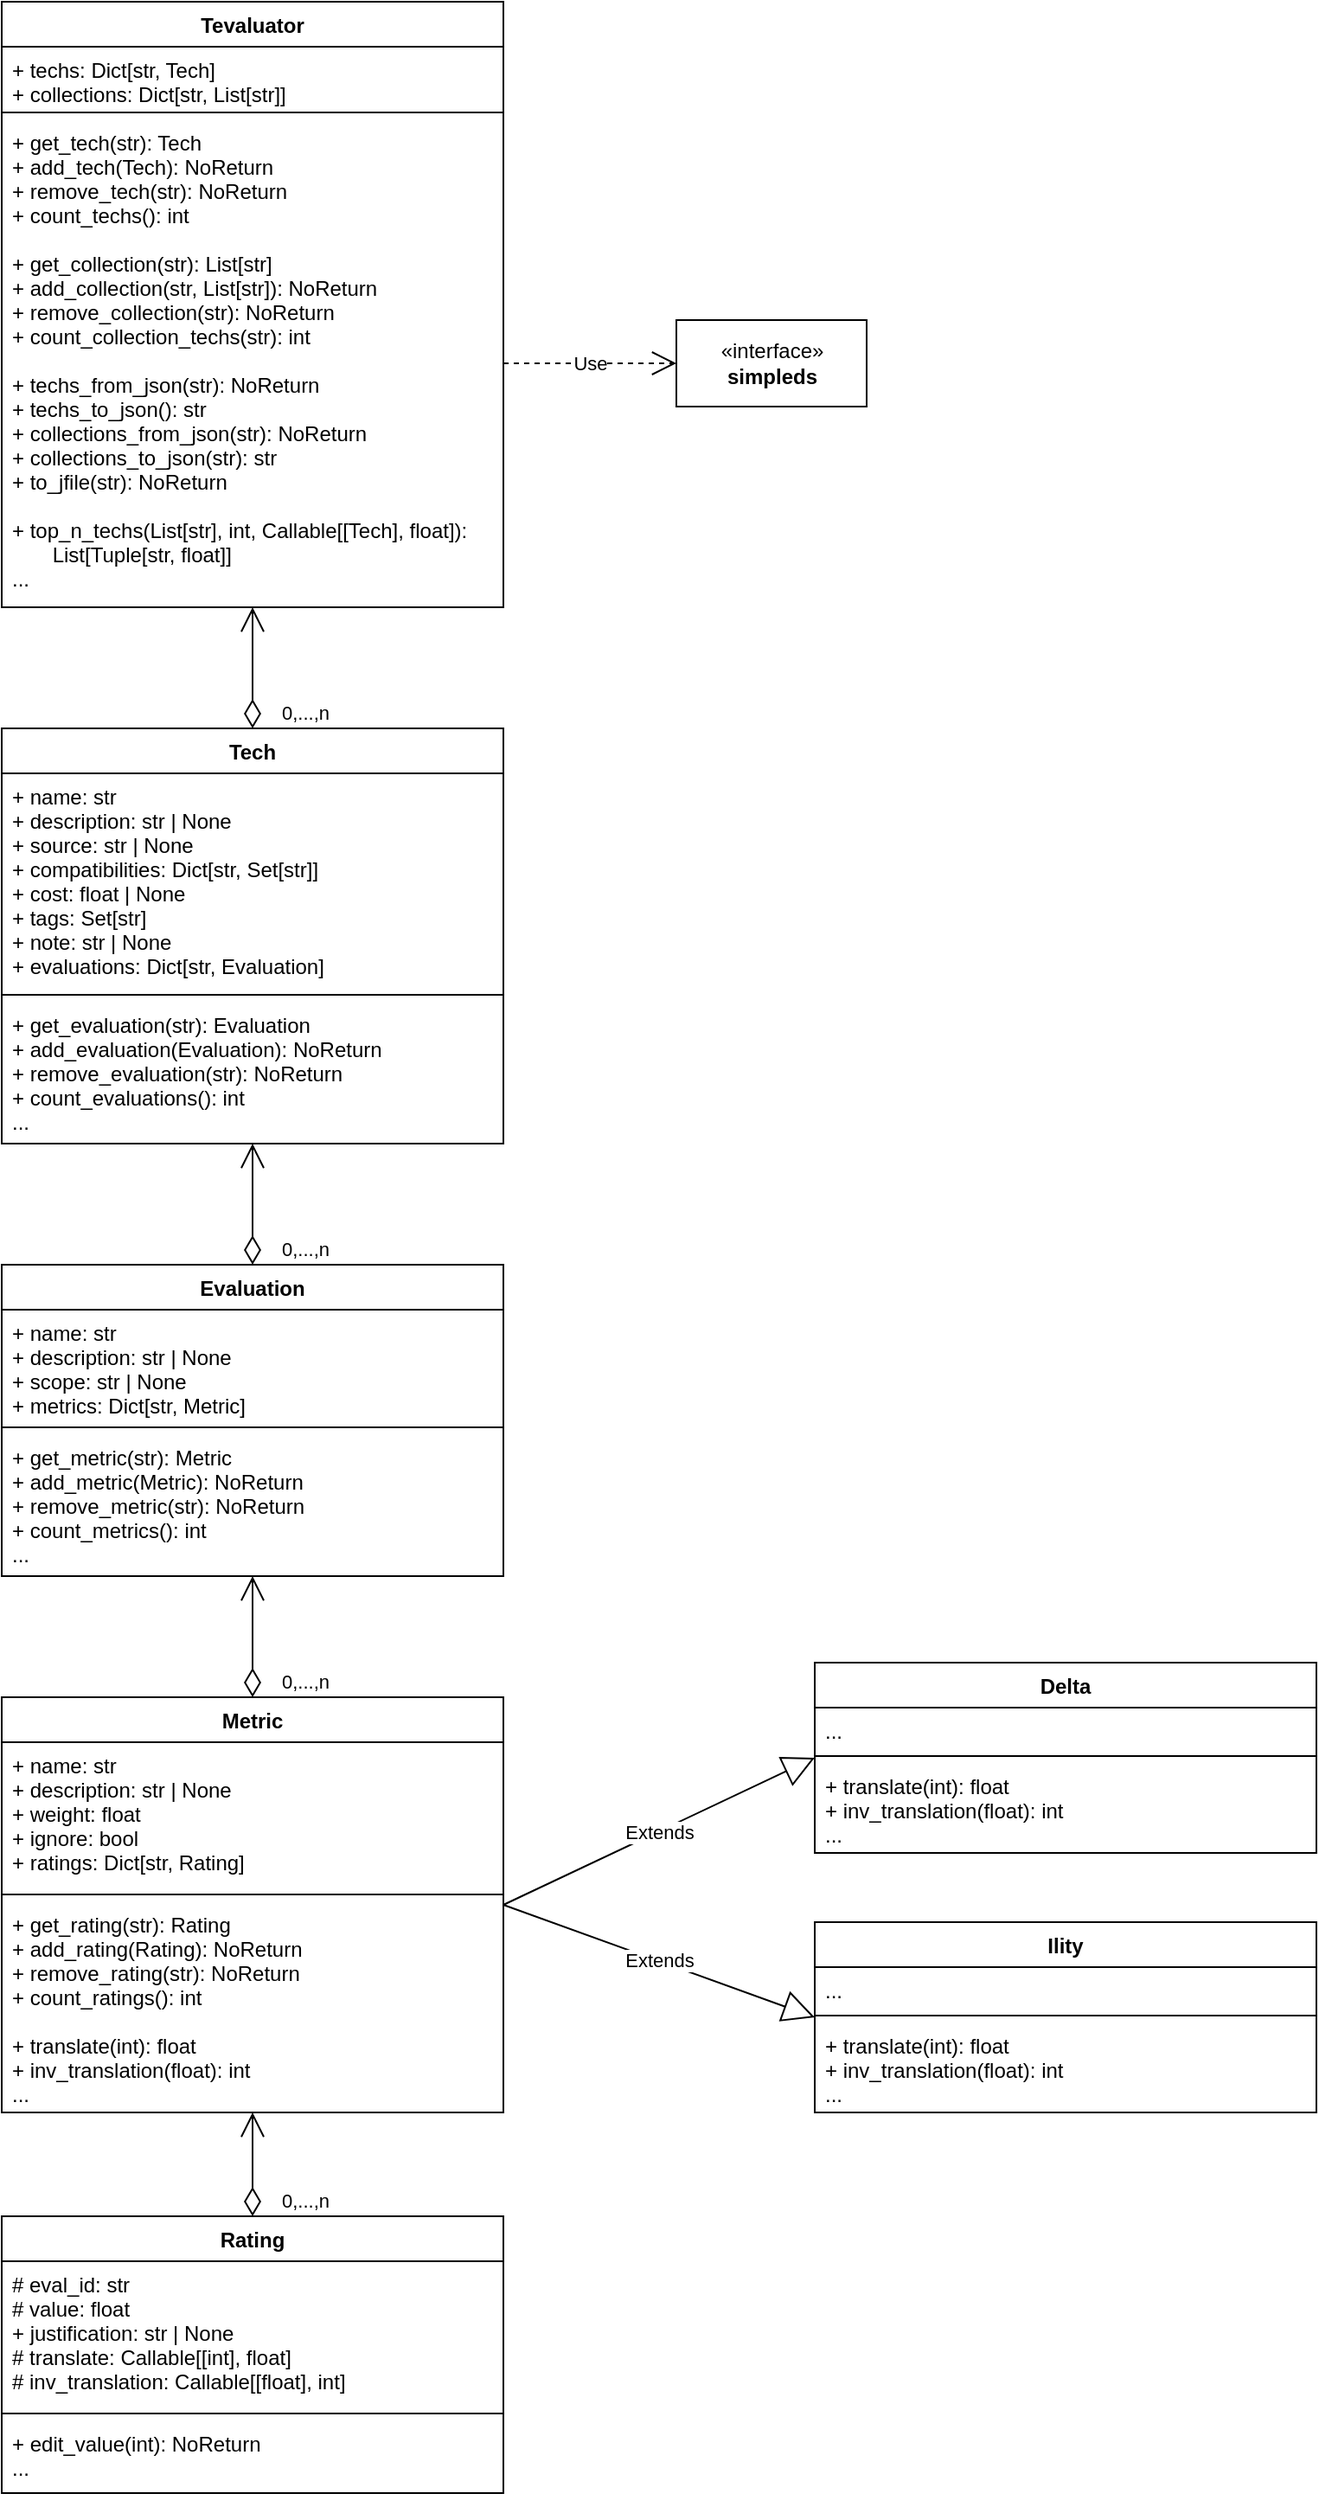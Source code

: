 <mxfile version="14.4.4"><diagram id="xLuUHQMOhoQGWzVQ8XGE" name="Page-1"><mxGraphModel dx="946" dy="640" grid="1" gridSize="10" guides="1" tooltips="1" connect="1" arrows="1" fold="1" page="1" pageScale="1" pageWidth="850" pageHeight="1100" math="0" shadow="0"><root><mxCell id="0"/><mxCell id="1" parent="0"/><mxCell id="Ey95dYdhwZUbtKy4ExwD-1" value="Tevaluator" style="swimlane;fontStyle=1;align=center;verticalAlign=top;childLayout=stackLayout;horizontal=1;startSize=26;horizontalStack=0;resizeParent=1;resizeParentMax=0;resizeLast=0;collapsible=1;marginBottom=0;" vertex="1" parent="1"><mxGeometry x="190" y="50" width="290" height="350" as="geometry"/></mxCell><mxCell id="Ey95dYdhwZUbtKy4ExwD-2" value="+ techs: Dict[str, Tech]&#xA;+ collections: Dict[str, List[str]]&#xA;" style="text;strokeColor=none;fillColor=none;align=left;verticalAlign=top;spacingLeft=4;spacingRight=4;overflow=hidden;rotatable=0;points=[[0,0.5],[1,0.5]];portConstraint=eastwest;" vertex="1" parent="Ey95dYdhwZUbtKy4ExwD-1"><mxGeometry y="26" width="290" height="34" as="geometry"/></mxCell><mxCell id="Ey95dYdhwZUbtKy4ExwD-3" value="" style="line;strokeWidth=1;fillColor=none;align=left;verticalAlign=middle;spacingTop=-1;spacingLeft=3;spacingRight=3;rotatable=0;labelPosition=right;points=[];portConstraint=eastwest;" vertex="1" parent="Ey95dYdhwZUbtKy4ExwD-1"><mxGeometry y="60" width="290" height="8" as="geometry"/></mxCell><mxCell id="Ey95dYdhwZUbtKy4ExwD-4" value="+ get_tech(str): Tech&#xA;+ add_tech(Tech): NoReturn&#xA;+ remove_tech(str): NoReturn&#xA;+ count_techs(): int&#xA;&#xA;+ get_collection(str): List[str]&#xA;+ add_collection(str, List[str]): NoReturn&#xA;+ remove_collection(str): NoReturn&#xA;+ count_collection_techs(str): int&#xA;&#xA;+ techs_from_json(str): NoReturn&#xA;+ techs_to_json(): str&#xA;+ collections_from_json(str): NoReturn&#xA;+ collections_to_json(str): str&#xA;+ to_jfile(str): NoReturn&#xA;&#xA;+ top_n_techs(List[str], int, Callable[[Tech], float]): &#xA;       List[Tuple[str, float]]&#xA;...&#xA;&#xA;" style="text;strokeColor=none;fillColor=none;align=left;verticalAlign=top;spacingLeft=4;spacingRight=4;overflow=hidden;rotatable=0;points=[[0,0.5],[1,0.5]];portConstraint=eastwest;" vertex="1" parent="Ey95dYdhwZUbtKy4ExwD-1"><mxGeometry y="68" width="290" height="282" as="geometry"/></mxCell><mxCell id="Ey95dYdhwZUbtKy4ExwD-5" value="«interface»&lt;br&gt;&lt;b&gt;simpleds&lt;/b&gt;" style="html=1;" vertex="1" parent="1"><mxGeometry x="580" y="234" width="110" height="50" as="geometry"/></mxCell><mxCell id="Ey95dYdhwZUbtKy4ExwD-7" value="Use" style="endArrow=open;endSize=12;dashed=1;html=1;exitX=1;exitY=0.5;exitDx=0;exitDy=0;" edge="1" parent="1" source="Ey95dYdhwZUbtKy4ExwD-4" target="Ey95dYdhwZUbtKy4ExwD-5"><mxGeometry width="160" relative="1" as="geometry"><mxPoint x="480" y="70" as="sourcePoint"/><mxPoint x="640" y="70" as="targetPoint"/></mxGeometry></mxCell><mxCell id="Ey95dYdhwZUbtKy4ExwD-8" value="0,...,n" style="endArrow=open;html=1;endSize=12;startArrow=diamondThin;startSize=14;startFill=0;edgeStyle=orthogonalEdgeStyle;align=left;verticalAlign=bottom;exitX=0.5;exitY=0;exitDx=0;exitDy=0;entryX=0.5;entryY=1;entryDx=0;entryDy=0;" edge="1" parent="1" source="Ey95dYdhwZUbtKy4ExwD-9" target="Ey95dYdhwZUbtKy4ExwD-1"><mxGeometry x="-1" y="-15" relative="1" as="geometry"><mxPoint x="340" y="390" as="sourcePoint"/><mxPoint x="500" y="390" as="targetPoint"/><mxPoint as="offset"/></mxGeometry></mxCell><mxCell id="Ey95dYdhwZUbtKy4ExwD-9" value="Tech" style="swimlane;fontStyle=1;align=center;verticalAlign=top;childLayout=stackLayout;horizontal=1;startSize=26;horizontalStack=0;resizeParent=1;resizeParentMax=0;resizeLast=0;collapsible=1;marginBottom=0;" vertex="1" parent="1"><mxGeometry x="190" y="470" width="290" height="240" as="geometry"/></mxCell><mxCell id="Ey95dYdhwZUbtKy4ExwD-10" value="+ name: str&#xA;+ description: str | None&#xA;+ source: str | None&#xA;+ compatibilities: Dict[str, Set[str]]&#xA;+ cost: float | None&#xA;+ tags: Set[str]&#xA;+ note: str | None&#xA;+ evaluations: Dict[str, Evaluation]&#xA;" style="text;strokeColor=none;fillColor=none;align=left;verticalAlign=top;spacingLeft=4;spacingRight=4;overflow=hidden;rotatable=0;points=[[0,0.5],[1,0.5]];portConstraint=eastwest;" vertex="1" parent="Ey95dYdhwZUbtKy4ExwD-9"><mxGeometry y="26" width="290" height="124" as="geometry"/></mxCell><mxCell id="Ey95dYdhwZUbtKy4ExwD-11" value="" style="line;strokeWidth=1;fillColor=none;align=left;verticalAlign=middle;spacingTop=-1;spacingLeft=3;spacingRight=3;rotatable=0;labelPosition=right;points=[];portConstraint=eastwest;" vertex="1" parent="Ey95dYdhwZUbtKy4ExwD-9"><mxGeometry y="150" width="290" height="8" as="geometry"/></mxCell><mxCell id="Ey95dYdhwZUbtKy4ExwD-12" value="+ get_evaluation(str): Evaluation&#xA;+ add_evaluation(Evaluation): NoReturn&#xA;+ remove_evaluation(str): NoReturn&#xA;+ count_evaluations(): int&#xA;...&#xA;&#xA;" style="text;strokeColor=none;fillColor=none;align=left;verticalAlign=top;spacingLeft=4;spacingRight=4;overflow=hidden;rotatable=0;points=[[0,0.5],[1,0.5]];portConstraint=eastwest;" vertex="1" parent="Ey95dYdhwZUbtKy4ExwD-9"><mxGeometry y="158" width="290" height="82" as="geometry"/></mxCell><mxCell id="Ey95dYdhwZUbtKy4ExwD-13" value="0,...,n" style="endArrow=open;html=1;endSize=12;startArrow=diamondThin;startSize=14;startFill=0;edgeStyle=orthogonalEdgeStyle;align=left;verticalAlign=bottom;exitX=0.5;exitY=0;exitDx=0;exitDy=0;" edge="1" parent="1" source="Ey95dYdhwZUbtKy4ExwD-14" target="Ey95dYdhwZUbtKy4ExwD-9"><mxGeometry x="-1" y="-15" relative="1" as="geometry"><mxPoint x="340" y="720" as="sourcePoint"/><mxPoint x="335" y="730" as="targetPoint"/><mxPoint as="offset"/></mxGeometry></mxCell><mxCell id="Ey95dYdhwZUbtKy4ExwD-14" value="Evaluation" style="swimlane;fontStyle=1;align=center;verticalAlign=top;childLayout=stackLayout;horizontal=1;startSize=26;horizontalStack=0;resizeParent=1;resizeParentMax=0;resizeLast=0;collapsible=1;marginBottom=0;" vertex="1" parent="1"><mxGeometry x="190" y="780" width="290" height="180" as="geometry"><mxRectangle x="190" y="780" width="90" height="26" as="alternateBounds"/></mxGeometry></mxCell><mxCell id="Ey95dYdhwZUbtKy4ExwD-15" value="+ name: str&#xA;+ description: str | None&#xA;+ scope: str | None&#xA;+ metrics: Dict[str, Metric]&#xA;" style="text;strokeColor=none;fillColor=none;align=left;verticalAlign=top;spacingLeft=4;spacingRight=4;overflow=hidden;rotatable=0;points=[[0,0.5],[1,0.5]];portConstraint=eastwest;" vertex="1" parent="Ey95dYdhwZUbtKy4ExwD-14"><mxGeometry y="26" width="290" height="64" as="geometry"/></mxCell><mxCell id="Ey95dYdhwZUbtKy4ExwD-16" value="" style="line;strokeWidth=1;fillColor=none;align=left;verticalAlign=middle;spacingTop=-1;spacingLeft=3;spacingRight=3;rotatable=0;labelPosition=right;points=[];portConstraint=eastwest;" vertex="1" parent="Ey95dYdhwZUbtKy4ExwD-14"><mxGeometry y="90" width="290" height="8" as="geometry"/></mxCell><mxCell id="Ey95dYdhwZUbtKy4ExwD-17" value="+ get_metric(str): Metric&#xA;+ add_metric(Metric): NoReturn&#xA;+ remove_metric(str): NoReturn&#xA;+ count_metrics(): int&#xA;...&#xA;&#xA;" style="text;strokeColor=none;fillColor=none;align=left;verticalAlign=top;spacingLeft=4;spacingRight=4;overflow=hidden;rotatable=0;points=[[0,0.5],[1,0.5]];portConstraint=eastwest;" vertex="1" parent="Ey95dYdhwZUbtKy4ExwD-14"><mxGeometry y="98" width="290" height="82" as="geometry"/></mxCell><mxCell id="Ey95dYdhwZUbtKy4ExwD-18" value="0,...,n" style="endArrow=open;html=1;endSize=12;startArrow=diamondThin;startSize=14;startFill=0;edgeStyle=orthogonalEdgeStyle;align=left;verticalAlign=bottom;exitX=0.5;exitY=0;exitDx=0;exitDy=0;" edge="1" parent="1" source="Ey95dYdhwZUbtKy4ExwD-62" target="Ey95dYdhwZUbtKy4ExwD-14"><mxGeometry x="-1" y="-15" relative="1" as="geometry"><mxPoint x="340" y="980" as="sourcePoint"/><mxPoint x="335.0" y="960" as="targetPoint"/><mxPoint as="offset"/></mxGeometry></mxCell><mxCell id="Ey95dYdhwZUbtKy4ExwD-47" value="Extends" style="endArrow=block;endSize=16;endFill=0;html=1;entryX=0;entryY=0.5;entryDx=0;entryDy=0;elbow=vertical;exitX=1;exitY=0.5;exitDx=0;exitDy=0;" edge="1" parent="1" target="Ey95dYdhwZUbtKy4ExwD-48" source="Ey95dYdhwZUbtKy4ExwD-62"><mxGeometry width="160" relative="1" as="geometry"><mxPoint x="510" y="1083" as="sourcePoint"/><mxPoint x="620" y="1100" as="targetPoint"/></mxGeometry></mxCell><mxCell id="Ey95dYdhwZUbtKy4ExwD-48" value="Delta" style="swimlane;fontStyle=1;align=center;verticalAlign=top;childLayout=stackLayout;horizontal=1;startSize=26;horizontalStack=0;resizeParent=1;resizeParentMax=0;resizeLast=0;collapsible=1;marginBottom=0;" vertex="1" parent="1"><mxGeometry x="660" y="1010" width="290" height="110" as="geometry"><mxRectangle x="580" y="570" width="90" height="26" as="alternateBounds"/></mxGeometry></mxCell><mxCell id="Ey95dYdhwZUbtKy4ExwD-49" value="..." style="text;strokeColor=none;fillColor=none;align=left;verticalAlign=top;spacingLeft=4;spacingRight=4;overflow=hidden;rotatable=0;points=[[0,0.5],[1,0.5]];portConstraint=eastwest;" vertex="1" parent="Ey95dYdhwZUbtKy4ExwD-48"><mxGeometry y="26" width="290" height="24" as="geometry"/></mxCell><mxCell id="Ey95dYdhwZUbtKy4ExwD-50" value="" style="line;strokeWidth=1;fillColor=none;align=left;verticalAlign=middle;spacingTop=-1;spacingLeft=3;spacingRight=3;rotatable=0;labelPosition=right;points=[];portConstraint=eastwest;" vertex="1" parent="Ey95dYdhwZUbtKy4ExwD-48"><mxGeometry y="50" width="290" height="8" as="geometry"/></mxCell><mxCell id="Ey95dYdhwZUbtKy4ExwD-51" value="+ translate(int): float&#xA;+ inv_translation(float): int&#xA;...&#xA;" style="text;strokeColor=none;fillColor=none;align=left;verticalAlign=top;spacingLeft=4;spacingRight=4;overflow=hidden;rotatable=0;points=[[0,0.5],[1,0.5]];portConstraint=eastwest;" vertex="1" parent="Ey95dYdhwZUbtKy4ExwD-48"><mxGeometry y="58" width="290" height="52" as="geometry"/></mxCell><mxCell id="Ey95dYdhwZUbtKy4ExwD-52" value="Ility" style="swimlane;fontStyle=1;align=center;verticalAlign=top;childLayout=stackLayout;horizontal=1;startSize=26;horizontalStack=0;resizeParent=1;resizeParentMax=0;resizeLast=0;collapsible=1;marginBottom=0;" vertex="1" parent="1"><mxGeometry x="660" y="1160" width="290" height="110" as="geometry"><mxRectangle x="670" y="890" width="90" height="26" as="alternateBounds"/></mxGeometry></mxCell><mxCell id="Ey95dYdhwZUbtKy4ExwD-53" value="...&#xA;" style="text;strokeColor=none;fillColor=none;align=left;verticalAlign=top;spacingLeft=4;spacingRight=4;overflow=hidden;rotatable=0;points=[[0,0.5],[1,0.5]];portConstraint=eastwest;" vertex="1" parent="Ey95dYdhwZUbtKy4ExwD-52"><mxGeometry y="26" width="290" height="24" as="geometry"/></mxCell><mxCell id="Ey95dYdhwZUbtKy4ExwD-54" value="" style="line;strokeWidth=1;fillColor=none;align=left;verticalAlign=middle;spacingTop=-1;spacingLeft=3;spacingRight=3;rotatable=0;labelPosition=right;points=[];portConstraint=eastwest;" vertex="1" parent="Ey95dYdhwZUbtKy4ExwD-52"><mxGeometry y="50" width="290" height="8" as="geometry"/></mxCell><mxCell id="Ey95dYdhwZUbtKy4ExwD-55" value="+ translate(int): float&#xA;+ inv_translation(float): int&#xA;...&#xA;&#xA;&#xA;" style="text;strokeColor=none;fillColor=none;align=left;verticalAlign=top;spacingLeft=4;spacingRight=4;overflow=hidden;rotatable=0;points=[[0,0.5],[1,0.5]];portConstraint=eastwest;" vertex="1" parent="Ey95dYdhwZUbtKy4ExwD-52"><mxGeometry y="58" width="290" height="52" as="geometry"/></mxCell><mxCell id="Ey95dYdhwZUbtKy4ExwD-56" value="Extends" style="endArrow=block;endSize=16;endFill=0;html=1;entryX=0;entryY=0.5;entryDx=0;entryDy=0;elbow=vertical;exitX=1;exitY=0.5;exitDx=0;exitDy=0;" edge="1" parent="1" target="Ey95dYdhwZUbtKy4ExwD-52" source="Ey95dYdhwZUbtKy4ExwD-62"><mxGeometry width="160" relative="1" as="geometry"><mxPoint x="530" y="1170" as="sourcePoint"/><mxPoint x="590" y="1100" as="targetPoint"/></mxGeometry></mxCell><mxCell id="Ey95dYdhwZUbtKy4ExwD-57" value="0,...,n" style="endArrow=open;html=1;endSize=12;startArrow=diamondThin;startSize=14;startFill=0;edgeStyle=orthogonalEdgeStyle;align=left;verticalAlign=bottom;exitX=0.5;exitY=0;exitDx=0;exitDy=0;" edge="1" parent="1" source="Ey95dYdhwZUbtKy4ExwD-58" target="Ey95dYdhwZUbtKy4ExwD-62"><mxGeometry x="-1" y="-15" relative="1" as="geometry"><mxPoint x="340" y="1320" as="sourcePoint"/><mxPoint x="335" y="1290" as="targetPoint"/><mxPoint as="offset"/></mxGeometry></mxCell><mxCell id="Ey95dYdhwZUbtKy4ExwD-58" value="Rating" style="swimlane;fontStyle=1;align=center;verticalAlign=top;childLayout=stackLayout;horizontal=1;startSize=26;horizontalStack=0;resizeParent=1;resizeParentMax=0;resizeLast=0;collapsible=1;marginBottom=0;" vertex="1" parent="1"><mxGeometry x="190" y="1330" width="290" height="160" as="geometry"><mxRectangle x="190" y="780" width="90" height="26" as="alternateBounds"/></mxGeometry></mxCell><mxCell id="Ey95dYdhwZUbtKy4ExwD-59" value="# eval_id: str&#xA;# value: float&#xA;+ justification: str | None &#xA;# translate: Callable[[int], float]&#xA;# inv_translation: Callable[[float], int]&#xA;" style="text;strokeColor=none;fillColor=none;align=left;verticalAlign=top;spacingLeft=4;spacingRight=4;overflow=hidden;rotatable=0;points=[[0,0.5],[1,0.5]];portConstraint=eastwest;" vertex="1" parent="Ey95dYdhwZUbtKy4ExwD-58"><mxGeometry y="26" width="290" height="84" as="geometry"/></mxCell><mxCell id="Ey95dYdhwZUbtKy4ExwD-60" value="" style="line;strokeWidth=1;fillColor=none;align=left;verticalAlign=middle;spacingTop=-1;spacingLeft=3;spacingRight=3;rotatable=0;labelPosition=right;points=[];portConstraint=eastwest;" vertex="1" parent="Ey95dYdhwZUbtKy4ExwD-58"><mxGeometry y="110" width="290" height="8" as="geometry"/></mxCell><mxCell id="Ey95dYdhwZUbtKy4ExwD-61" value="+ edit_value(int): NoReturn&#xA;...&#xA;&#xA;" style="text;strokeColor=none;fillColor=none;align=left;verticalAlign=top;spacingLeft=4;spacingRight=4;overflow=hidden;rotatable=0;points=[[0,0.5],[1,0.5]];portConstraint=eastwest;" vertex="1" parent="Ey95dYdhwZUbtKy4ExwD-58"><mxGeometry y="118" width="290" height="42" as="geometry"/></mxCell><mxCell id="Ey95dYdhwZUbtKy4ExwD-62" value="Metric" style="swimlane;fontStyle=1;align=center;verticalAlign=top;childLayout=stackLayout;horizontal=1;startSize=26;horizontalStack=0;resizeParent=1;resizeParentMax=0;resizeLast=0;collapsible=1;marginBottom=0;" vertex="1" parent="1"><mxGeometry x="190" y="1030" width="290" height="240" as="geometry"><mxRectangle x="190" y="1030" width="90" height="26" as="alternateBounds"/></mxGeometry></mxCell><mxCell id="Ey95dYdhwZUbtKy4ExwD-63" value="+ name: str&#xA;+ description: str | None&#xA;+ weight: float&#xA;+ ignore: bool&#xA;+ ratings: Dict[str, Rating]" style="text;strokeColor=none;fillColor=none;align=left;verticalAlign=top;spacingLeft=4;spacingRight=4;overflow=hidden;rotatable=0;points=[[0,0.5],[1,0.5]];portConstraint=eastwest;" vertex="1" parent="Ey95dYdhwZUbtKy4ExwD-62"><mxGeometry y="26" width="290" height="84" as="geometry"/></mxCell><mxCell id="Ey95dYdhwZUbtKy4ExwD-64" value="" style="line;strokeWidth=1;fillColor=none;align=left;verticalAlign=middle;spacingTop=-1;spacingLeft=3;spacingRight=3;rotatable=0;labelPosition=right;points=[];portConstraint=eastwest;" vertex="1" parent="Ey95dYdhwZUbtKy4ExwD-62"><mxGeometry y="110" width="290" height="8" as="geometry"/></mxCell><mxCell id="Ey95dYdhwZUbtKy4ExwD-65" value="+ get_rating(str): Rating&#xA;+ add_rating(Rating): NoReturn&#xA;+ remove_rating(str): NoReturn&#xA;+ count_ratings(): int&#xA;&#xA;+ translate(int): float&#xA;+ inv_translation(float): int&#xA;..." style="text;strokeColor=none;fillColor=none;align=left;verticalAlign=top;spacingLeft=4;spacingRight=4;overflow=hidden;rotatable=0;points=[[0,0.5],[1,0.5]];portConstraint=eastwest;" vertex="1" parent="Ey95dYdhwZUbtKy4ExwD-62"><mxGeometry y="118" width="290" height="122" as="geometry"/></mxCell></root></mxGraphModel></diagram></mxfile>